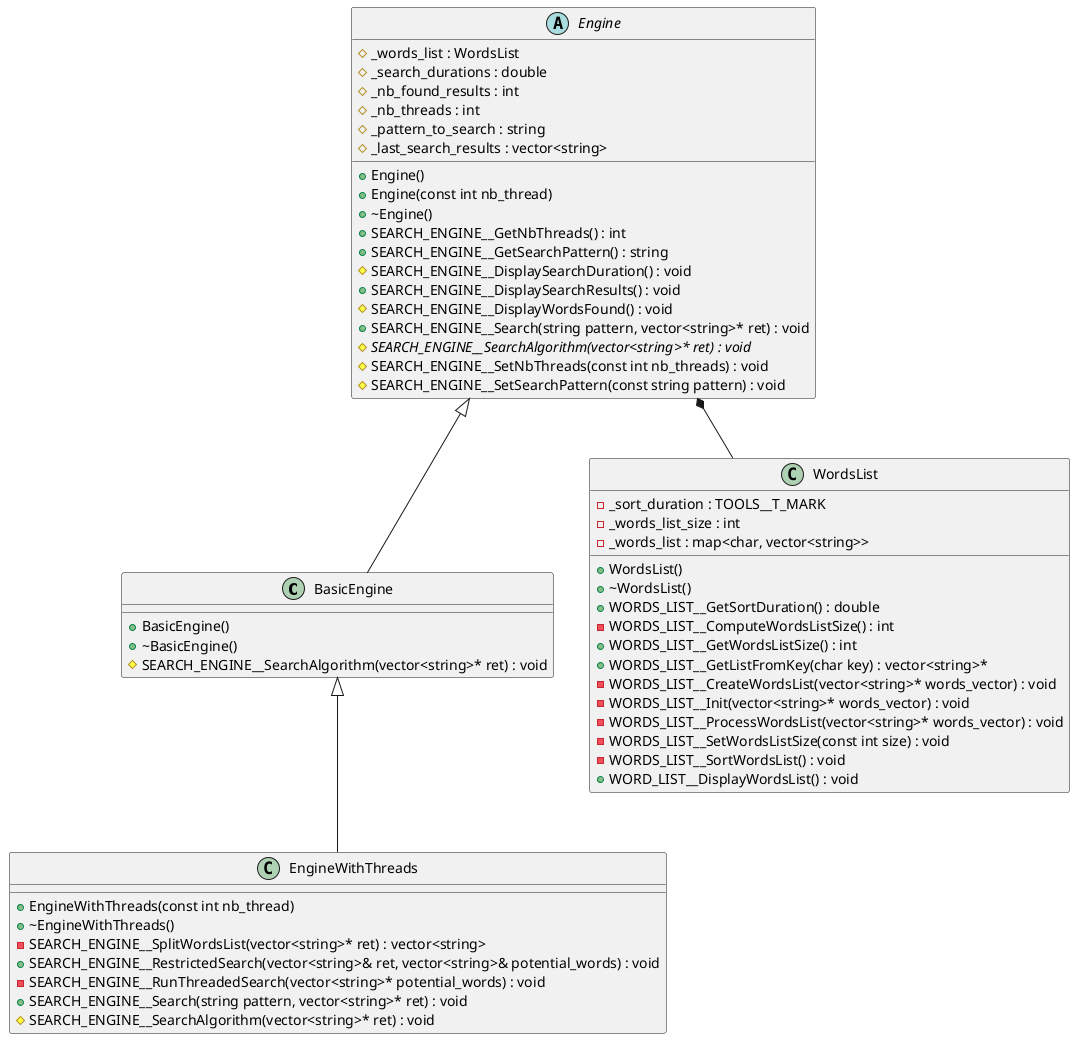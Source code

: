 @startuml





/' Objects '/

class BasicEngine {
	+BasicEngine()
	+~BasicEngine()
	#SEARCH_ENGINE__SearchAlgorithm(vector<string>* ret) : void
}


abstract class Engine {
	+Engine()
	+Engine(const int nb_thread)
	+~Engine()
	#_words_list : WordsList
	#_search_durations : double
	+SEARCH_ENGINE__GetNbThreads() : int
	#_nb_found_results : int
	#_nb_threads : int
	+SEARCH_ENGINE__GetSearchPattern() : string
	#_pattern_to_search : string
	#_last_search_results : vector<string>
	#SEARCH_ENGINE__DisplaySearchDuration() : void
	+SEARCH_ENGINE__DisplaySearchResults() : void
	#SEARCH_ENGINE__DisplayWordsFound() : void
	+SEARCH_ENGINE__Search(string pattern, vector<string>* ret) : void
	#{abstract} SEARCH_ENGINE__SearchAlgorithm(vector<string>* ret) : void
	#SEARCH_ENGINE__SetNbThreads(const int nb_threads) : void
	#SEARCH_ENGINE__SetSearchPattern(const string pattern) : void
}


class EngineWithThreads {
	+EngineWithThreads(const int nb_thread)
	+~EngineWithThreads()
	-SEARCH_ENGINE__SplitWordsList(vector<string>* ret) : vector<string>
	+SEARCH_ENGINE__RestrictedSearch(vector<string>& ret, vector<string>& potential_words) : void
	-SEARCH_ENGINE__RunThreadedSearch(vector<string>* potential_words) : void
	+SEARCH_ENGINE__Search(string pattern, vector<string>* ret) : void
	#SEARCH_ENGINE__SearchAlgorithm(vector<string>* ret) : void
}


class WordsList {
	+WordsList()
	+~WordsList()
	-_sort_duration : TOOLS__T_MARK
	+WORDS_LIST__GetSortDuration() : double
	-WORDS_LIST__ComputeWordsListSize() : int
	+WORDS_LIST__GetWordsListSize() : int
	-_words_list_size : int
	-_words_list : map<char, vector<string>>
	+WORDS_LIST__GetListFromKey(char key) : vector<string>*
	-WORDS_LIST__CreateWordsList(vector<string>* words_vector) : void
	-WORDS_LIST__Init(vector<string>* words_vector) : void
	-WORDS_LIST__ProcessWordsList(vector<string>* words_vector) : void
	-WORDS_LIST__SetWordsListSize(const int size) : void
	-WORDS_LIST__SortWordsList() : void
	+WORD_LIST__DisplayWordsList() : void
}





/' Inheritance relationships '/

.BasicEngine <|-- .EngineWithThreads


.Engine <|-- .BasicEngine





/' Aggregation relationships '/

.Engine *-- .WordsList






/' Nested objects '/



@enduml
